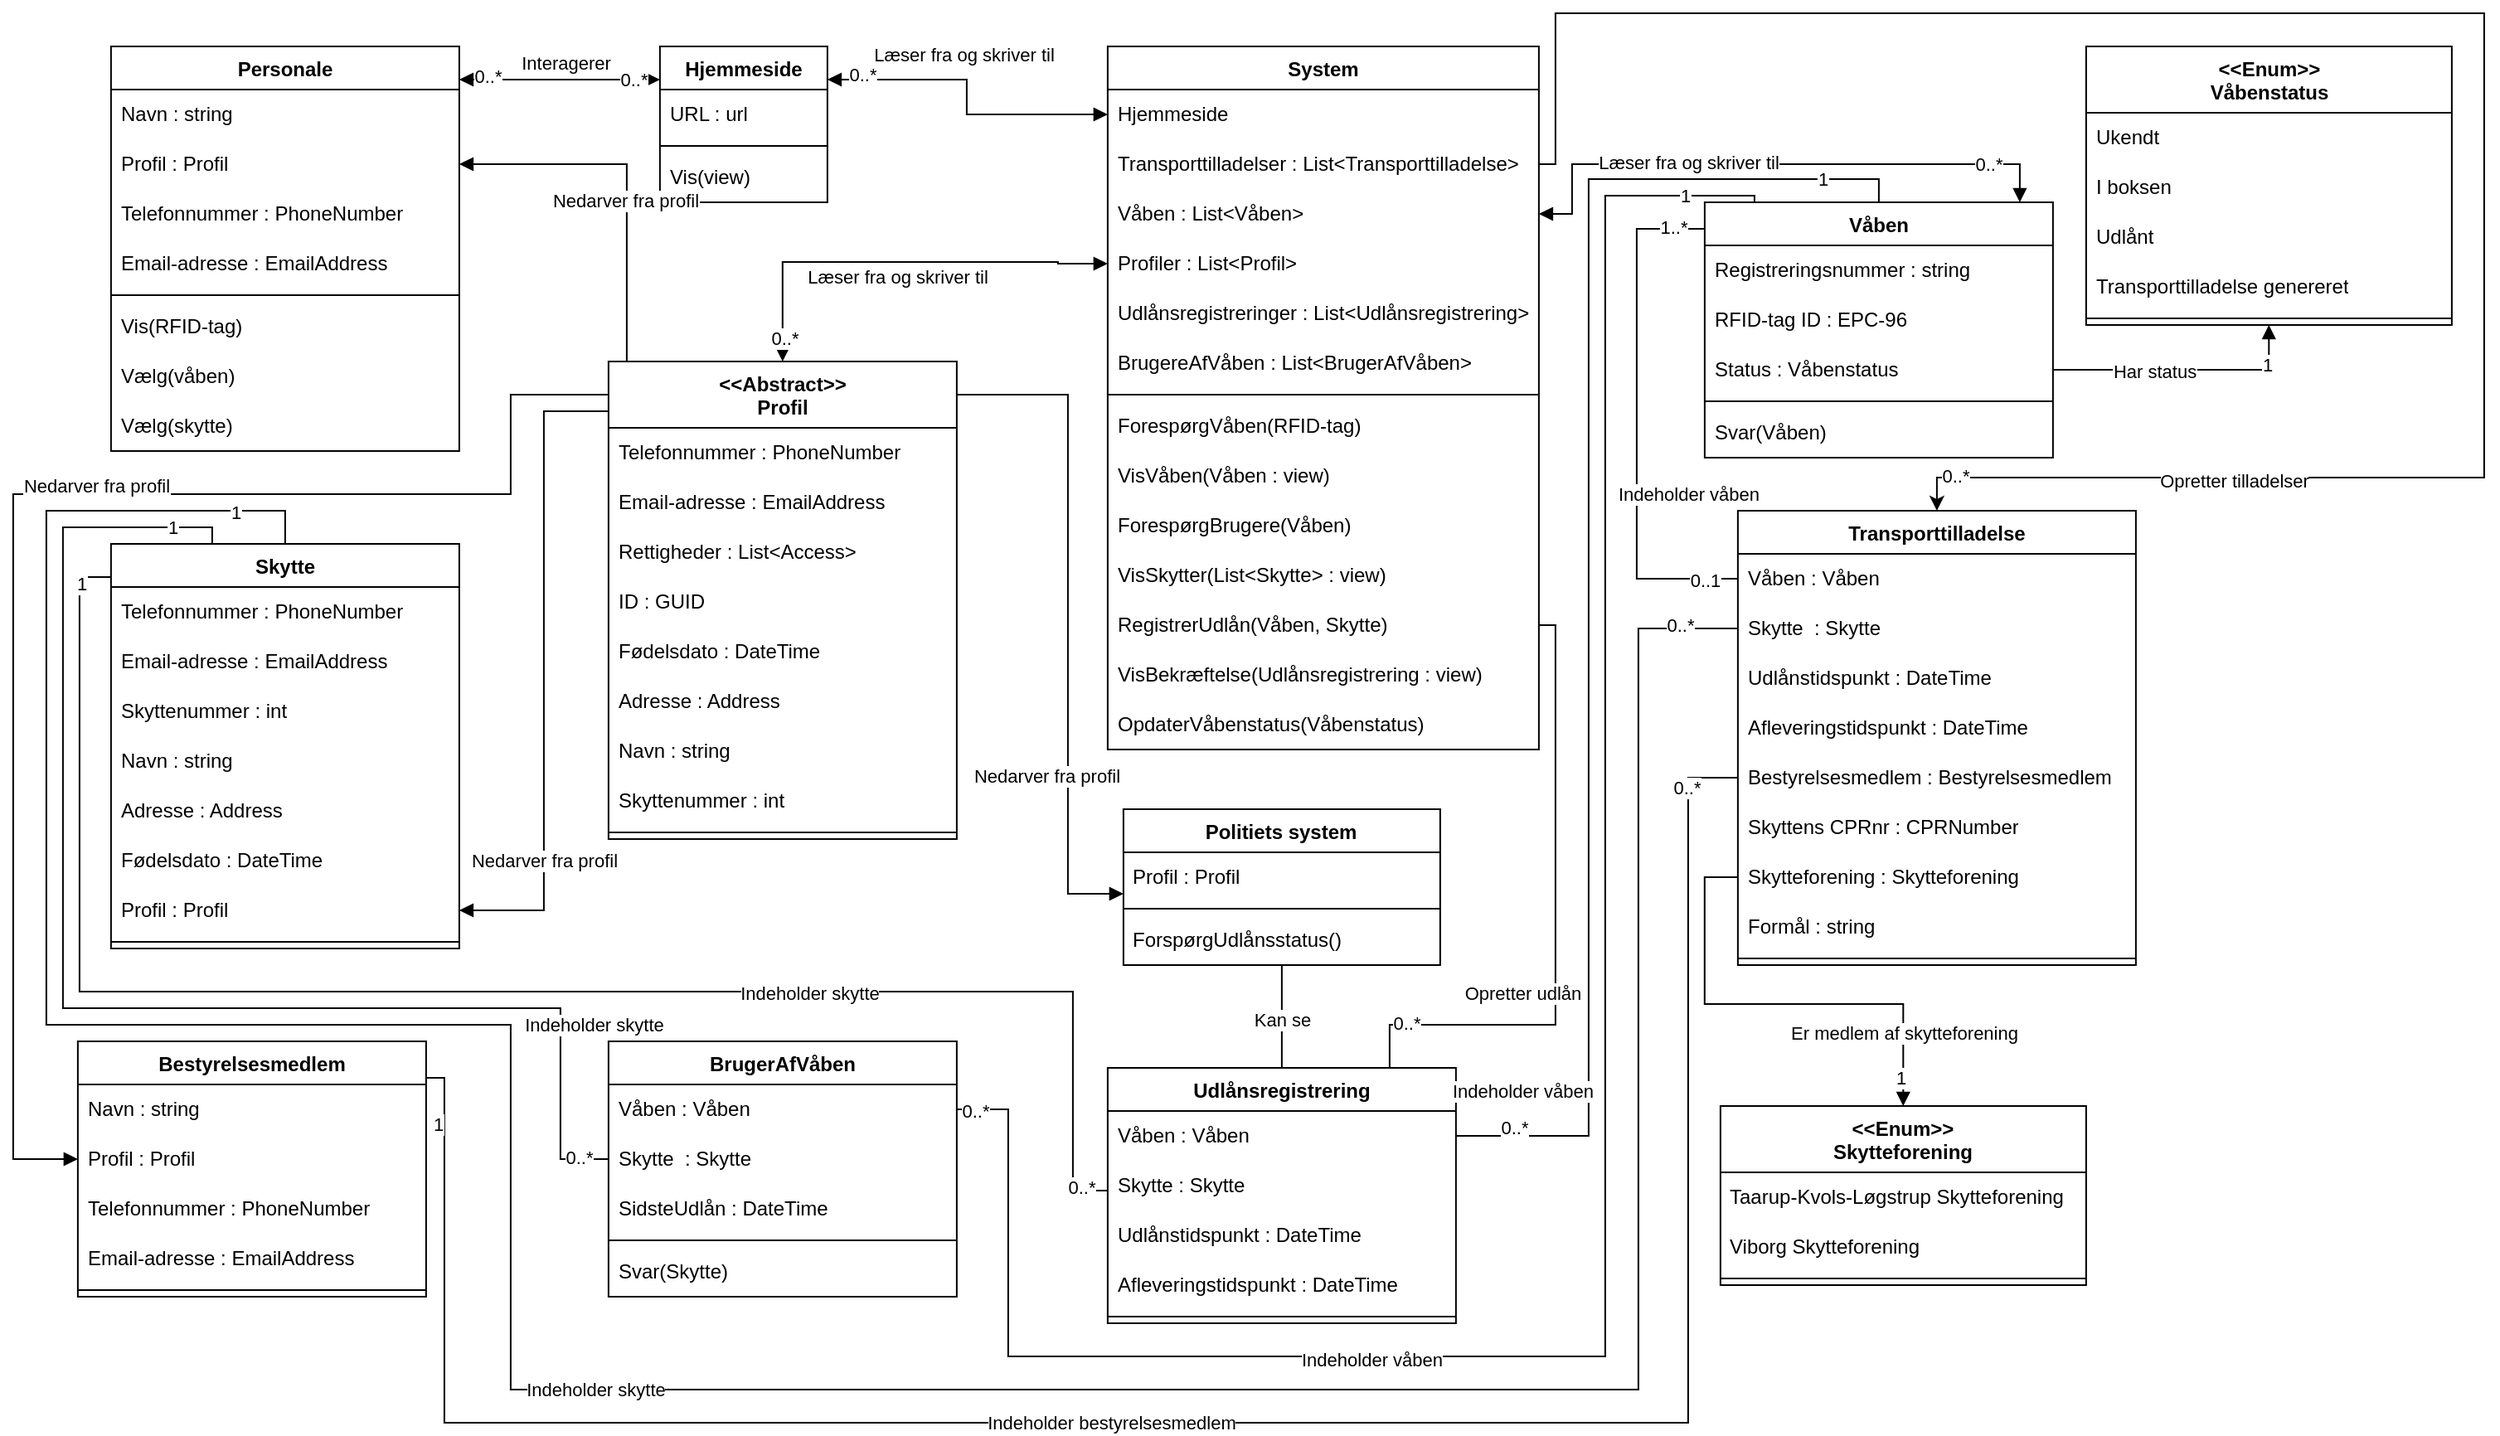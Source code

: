 <mxfile version="21.2.3" type="github">
  <diagram id="R2lEEEUBdFMjLlhIrx00" name="Page-1">
    <mxGraphModel dx="880" dy="1080" grid="1" gridSize="10" guides="1" tooltips="1" connect="1" arrows="1" fold="1" page="1" pageScale="1" pageWidth="1169" pageHeight="827" math="0" shadow="0" extFonts="Permanent Marker^https://fonts.googleapis.com/css?family=Permanent+Marker">
      <root>
        <mxCell id="0" />
        <mxCell id="1" parent="0" />
        <mxCell id="6L1IftBzj0dIGSVwOvuM-1" value="&amp;lt;&amp;lt;Abstract&amp;gt;&amp;gt;&lt;br&gt;Profil" style="swimlane;fontStyle=1;align=center;verticalAlign=top;childLayout=stackLayout;horizontal=1;startSize=40;horizontalStack=0;resizeParent=1;resizeParentMax=0;resizeLast=0;collapsible=1;marginBottom=0;whiteSpace=wrap;html=1;" parent="1" vertex="1">
          <mxGeometry x="1548.94" y="220" width="210" height="288" as="geometry" />
        </mxCell>
        <mxCell id="6L1IftBzj0dIGSVwOvuM-22" value="Telefonnummer : PhoneNumber" style="text;strokeColor=none;fillColor=none;align=left;verticalAlign=middle;spacingLeft=4;spacingRight=4;overflow=hidden;points=[[0,0.5],[1,0.5]];portConstraint=eastwest;rotatable=0;whiteSpace=wrap;html=1;" parent="6L1IftBzj0dIGSVwOvuM-1" vertex="1">
          <mxGeometry y="40" width="210" height="30" as="geometry" />
        </mxCell>
        <mxCell id="6L1IftBzj0dIGSVwOvuM-21" value="Email-adresse : EmailAddress" style="text;strokeColor=none;fillColor=none;align=left;verticalAlign=middle;spacingLeft=4;spacingRight=4;overflow=hidden;points=[[0,0.5],[1,0.5]];portConstraint=eastwest;rotatable=0;whiteSpace=wrap;html=1;" parent="6L1IftBzj0dIGSVwOvuM-1" vertex="1">
          <mxGeometry y="70" width="210" height="30" as="geometry" />
        </mxCell>
        <mxCell id="6L1IftBzj0dIGSVwOvuM-20" value="Rettigheder : List&amp;lt;Access&amp;gt;" style="text;strokeColor=none;fillColor=none;align=left;verticalAlign=middle;spacingLeft=4;spacingRight=4;overflow=hidden;points=[[0,0.5],[1,0.5]];portConstraint=eastwest;rotatable=0;whiteSpace=wrap;html=1;" parent="6L1IftBzj0dIGSVwOvuM-1" vertex="1">
          <mxGeometry y="100" width="210" height="30" as="geometry" />
        </mxCell>
        <mxCell id="6L1IftBzj0dIGSVwOvuM-18" value="ID : GUID" style="text;strokeColor=none;fillColor=none;align=left;verticalAlign=middle;spacingLeft=4;spacingRight=4;overflow=hidden;points=[[0,0.5],[1,0.5]];portConstraint=eastwest;rotatable=0;whiteSpace=wrap;html=1;" parent="6L1IftBzj0dIGSVwOvuM-1" vertex="1">
          <mxGeometry y="130" width="210" height="30" as="geometry" />
        </mxCell>
        <mxCell id="6L1IftBzj0dIGSVwOvuM-17" value="Fødelsdato : DateTime" style="text;strokeColor=none;fillColor=none;align=left;verticalAlign=middle;spacingLeft=4;spacingRight=4;overflow=hidden;points=[[0,0.5],[1,0.5]];portConstraint=eastwest;rotatable=0;whiteSpace=wrap;html=1;" parent="6L1IftBzj0dIGSVwOvuM-1" vertex="1">
          <mxGeometry y="160" width="210" height="30" as="geometry" />
        </mxCell>
        <mxCell id="6L1IftBzj0dIGSVwOvuM-16" value="Adresse : Address" style="text;strokeColor=none;fillColor=none;align=left;verticalAlign=middle;spacingLeft=4;spacingRight=4;overflow=hidden;points=[[0,0.5],[1,0.5]];portConstraint=eastwest;rotatable=0;whiteSpace=wrap;html=1;" parent="6L1IftBzj0dIGSVwOvuM-1" vertex="1">
          <mxGeometry y="190" width="210" height="30" as="geometry" />
        </mxCell>
        <mxCell id="6L1IftBzj0dIGSVwOvuM-15" value="Navn : string" style="text;strokeColor=none;fillColor=none;align=left;verticalAlign=middle;spacingLeft=4;spacingRight=4;overflow=hidden;points=[[0,0.5],[1,0.5]];portConstraint=eastwest;rotatable=0;whiteSpace=wrap;html=1;" parent="6L1IftBzj0dIGSVwOvuM-1" vertex="1">
          <mxGeometry y="220" width="210" height="30" as="geometry" />
        </mxCell>
        <mxCell id="6L1IftBzj0dIGSVwOvuM-14" value="Skyttenummer : int" style="text;strokeColor=none;fillColor=none;align=left;verticalAlign=middle;spacingLeft=4;spacingRight=4;overflow=hidden;points=[[0,0.5],[1,0.5]];portConstraint=eastwest;rotatable=0;whiteSpace=wrap;html=1;" parent="6L1IftBzj0dIGSVwOvuM-1" vertex="1">
          <mxGeometry y="250" width="210" height="30" as="geometry" />
        </mxCell>
        <mxCell id="6L1IftBzj0dIGSVwOvuM-3" value="" style="line;strokeWidth=1;fillColor=none;align=left;verticalAlign=middle;spacingTop=-1;spacingLeft=3;spacingRight=3;rotatable=0;labelPosition=right;points=[];portConstraint=eastwest;strokeColor=inherit;" parent="6L1IftBzj0dIGSVwOvuM-1" vertex="1">
          <mxGeometry y="280" width="210" height="8" as="geometry" />
        </mxCell>
        <mxCell id="6L1IftBzj0dIGSVwOvuM-27" value="Hjemmeside" style="swimlane;fontStyle=1;align=center;verticalAlign=top;childLayout=stackLayout;horizontal=1;startSize=26;horizontalStack=0;resizeParent=1;resizeParentMax=0;resizeLast=0;collapsible=1;marginBottom=0;whiteSpace=wrap;html=1;" parent="1" vertex="1">
          <mxGeometry x="1579.94" y="30" width="101" height="94" as="geometry" />
        </mxCell>
        <mxCell id="6L1IftBzj0dIGSVwOvuM-28" value="URL : url" style="text;strokeColor=none;fillColor=none;align=left;verticalAlign=middle;spacingLeft=4;spacingRight=4;overflow=hidden;points=[[0,0.5],[1,0.5]];portConstraint=eastwest;rotatable=0;whiteSpace=wrap;html=1;" parent="6L1IftBzj0dIGSVwOvuM-27" vertex="1">
          <mxGeometry y="26" width="101" height="30" as="geometry" />
        </mxCell>
        <mxCell id="6L1IftBzj0dIGSVwOvuM-37" value="" style="line;strokeWidth=1;fillColor=none;align=left;verticalAlign=middle;spacingTop=-1;spacingLeft=3;spacingRight=3;rotatable=0;labelPosition=right;points=[];portConstraint=eastwest;strokeColor=inherit;" parent="6L1IftBzj0dIGSVwOvuM-27" vertex="1">
          <mxGeometry y="56" width="101" height="8" as="geometry" />
        </mxCell>
        <mxCell id="6L1IftBzj0dIGSVwOvuM-26" value="Vis(view)" style="text;strokeColor=none;fillColor=none;align=left;verticalAlign=middle;spacingLeft=4;spacingRight=4;overflow=hidden;points=[[0,0.5],[1,0.5]];portConstraint=eastwest;rotatable=0;whiteSpace=wrap;html=1;" parent="6L1IftBzj0dIGSVwOvuM-27" vertex="1">
          <mxGeometry y="64" width="101" height="30" as="geometry" />
        </mxCell>
        <mxCell id="6L1IftBzj0dIGSVwOvuM-38" value="Personale" style="swimlane;fontStyle=1;align=center;verticalAlign=top;childLayout=stackLayout;horizontal=1;startSize=26;horizontalStack=0;resizeParent=1;resizeParentMax=0;resizeLast=0;collapsible=1;marginBottom=0;whiteSpace=wrap;html=1;" parent="1" vertex="1">
          <mxGeometry x="1248.94" y="30" width="210" height="244" as="geometry" />
        </mxCell>
        <mxCell id="6L1IftBzj0dIGSVwOvuM-39" value="Navn : string" style="text;strokeColor=none;fillColor=none;align=left;verticalAlign=middle;spacingLeft=4;spacingRight=4;overflow=hidden;points=[[0,0.5],[1,0.5]];portConstraint=eastwest;rotatable=0;whiteSpace=wrap;html=1;" parent="6L1IftBzj0dIGSVwOvuM-38" vertex="1">
          <mxGeometry y="26" width="210" height="30" as="geometry" />
        </mxCell>
        <mxCell id="6L1IftBzj0dIGSVwOvuM-79" value="Profil : Profil" style="text;strokeColor=none;fillColor=none;align=left;verticalAlign=middle;spacingLeft=4;spacingRight=4;overflow=hidden;points=[[0,0.5],[1,0.5]];portConstraint=eastwest;rotatable=0;whiteSpace=wrap;html=1;" parent="6L1IftBzj0dIGSVwOvuM-38" vertex="1">
          <mxGeometry y="56" width="210" height="30" as="geometry" />
        </mxCell>
        <mxCell id="6L1IftBzj0dIGSVwOvuM-87" value="Telefonnummer : PhoneNumber" style="text;strokeColor=none;fillColor=none;align=left;verticalAlign=middle;spacingLeft=4;spacingRight=4;overflow=hidden;points=[[0,0.5],[1,0.5]];portConstraint=eastwest;rotatable=0;whiteSpace=wrap;html=1;" parent="6L1IftBzj0dIGSVwOvuM-38" vertex="1">
          <mxGeometry y="86" width="210" height="30" as="geometry" />
        </mxCell>
        <mxCell id="6L1IftBzj0dIGSVwOvuM-88" value="Email-adresse : EmailAddress" style="text;strokeColor=none;fillColor=none;align=left;verticalAlign=middle;spacingLeft=4;spacingRight=4;overflow=hidden;points=[[0,0.5],[1,0.5]];portConstraint=eastwest;rotatable=0;whiteSpace=wrap;html=1;" parent="6L1IftBzj0dIGSVwOvuM-38" vertex="1">
          <mxGeometry y="116" width="210" height="30" as="geometry" />
        </mxCell>
        <mxCell id="6L1IftBzj0dIGSVwOvuM-40" value="" style="line;strokeWidth=1;fillColor=none;align=left;verticalAlign=middle;spacingTop=-1;spacingLeft=3;spacingRight=3;rotatable=0;labelPosition=right;points=[];portConstraint=eastwest;strokeColor=inherit;" parent="6L1IftBzj0dIGSVwOvuM-38" vertex="1">
          <mxGeometry y="146" width="210" height="8" as="geometry" />
        </mxCell>
        <mxCell id="6L1IftBzj0dIGSVwOvuM-48" value="Vis(RFID-tag)" style="text;strokeColor=none;fillColor=none;align=left;verticalAlign=middle;spacingLeft=4;spacingRight=4;overflow=hidden;points=[[0,0.5],[1,0.5]];portConstraint=eastwest;rotatable=0;whiteSpace=wrap;html=1;" parent="6L1IftBzj0dIGSVwOvuM-38" vertex="1">
          <mxGeometry y="154" width="210" height="30" as="geometry" />
        </mxCell>
        <mxCell id="6L1IftBzj0dIGSVwOvuM-42" value="Vælg(våben)" style="text;strokeColor=none;fillColor=none;align=left;verticalAlign=middle;spacingLeft=4;spacingRight=4;overflow=hidden;points=[[0,0.5],[1,0.5]];portConstraint=eastwest;rotatable=0;whiteSpace=wrap;html=1;" parent="6L1IftBzj0dIGSVwOvuM-38" vertex="1">
          <mxGeometry y="184" width="210" height="30" as="geometry" />
        </mxCell>
        <mxCell id="6L1IftBzj0dIGSVwOvuM-41" value="Vælg(skytte)" style="text;strokeColor=none;fillColor=none;align=left;verticalAlign=middle;spacingLeft=4;spacingRight=4;overflow=hidden;points=[[0,0.5],[1,0.5]];portConstraint=eastwest;rotatable=0;whiteSpace=wrap;html=1;" parent="6L1IftBzj0dIGSVwOvuM-38" vertex="1">
          <mxGeometry y="214" width="210" height="30" as="geometry" />
        </mxCell>
        <mxCell id="6L1IftBzj0dIGSVwOvuM-43" value="System" style="swimlane;fontStyle=1;align=center;verticalAlign=top;childLayout=stackLayout;horizontal=1;startSize=26;horizontalStack=0;resizeParent=1;resizeParentMax=0;resizeLast=0;collapsible=1;marginBottom=0;whiteSpace=wrap;html=1;" parent="1" vertex="1">
          <mxGeometry x="1849.94" y="30" width="260" height="424" as="geometry" />
        </mxCell>
        <mxCell id="6L1IftBzj0dIGSVwOvuM-44" value="Hjemmeside" style="text;strokeColor=none;fillColor=none;align=left;verticalAlign=middle;spacingLeft=4;spacingRight=4;overflow=hidden;points=[[0,0.5],[1,0.5]];portConstraint=eastwest;rotatable=0;whiteSpace=wrap;html=1;" parent="6L1IftBzj0dIGSVwOvuM-43" vertex="1">
          <mxGeometry y="26" width="260" height="30" as="geometry" />
        </mxCell>
        <mxCell id="gBQEGZC3929WSyTSsH3N-26" value="Transporttilladelser : List&amp;lt;Transporttilladelse&amp;gt;" style="text;strokeColor=none;fillColor=none;align=left;verticalAlign=middle;spacingLeft=4;spacingRight=4;overflow=hidden;points=[[0,0.5],[1,0.5]];portConstraint=eastwest;rotatable=0;whiteSpace=wrap;html=1;" vertex="1" parent="6L1IftBzj0dIGSVwOvuM-43">
          <mxGeometry y="56" width="260" height="30" as="geometry" />
        </mxCell>
        <mxCell id="6L1IftBzj0dIGSVwOvuM-57" value="Våben : List&amp;lt;Våben&amp;gt;" style="text;strokeColor=none;fillColor=none;align=left;verticalAlign=middle;spacingLeft=4;spacingRight=4;overflow=hidden;points=[[0,0.5],[1,0.5]];portConstraint=eastwest;rotatable=0;whiteSpace=wrap;html=1;" parent="6L1IftBzj0dIGSVwOvuM-43" vertex="1">
          <mxGeometry y="86" width="260" height="30" as="geometry" />
        </mxCell>
        <mxCell id="6L1IftBzj0dIGSVwOvuM-58" value="Profiler : List&amp;lt;Profil&amp;gt;" style="text;strokeColor=none;fillColor=none;align=left;verticalAlign=middle;spacingLeft=4;spacingRight=4;overflow=hidden;points=[[0,0.5],[1,0.5]];portConstraint=eastwest;rotatable=0;whiteSpace=wrap;html=1;" parent="6L1IftBzj0dIGSVwOvuM-43" vertex="1">
          <mxGeometry y="116" width="260" height="30" as="geometry" />
        </mxCell>
        <mxCell id="gBQEGZC3929WSyTSsH3N-25" value="Udlånsregistreringer : List&amp;lt;Udlånsregistrering&amp;gt;" style="text;strokeColor=none;fillColor=none;align=left;verticalAlign=middle;spacingLeft=4;spacingRight=4;overflow=hidden;points=[[0,0.5],[1,0.5]];portConstraint=eastwest;rotatable=0;whiteSpace=wrap;html=1;" vertex="1" parent="6L1IftBzj0dIGSVwOvuM-43">
          <mxGeometry y="146" width="260" height="30" as="geometry" />
        </mxCell>
        <mxCell id="gBQEGZC3929WSyTSsH3N-42" value="BrugereAfVåben : List&amp;lt;BrugerAfVåben&amp;gt;" style="text;strokeColor=none;fillColor=none;align=left;verticalAlign=middle;spacingLeft=4;spacingRight=4;overflow=hidden;points=[[0,0.5],[1,0.5]];portConstraint=eastwest;rotatable=0;whiteSpace=wrap;html=1;" vertex="1" parent="6L1IftBzj0dIGSVwOvuM-43">
          <mxGeometry y="176" width="260" height="30" as="geometry" />
        </mxCell>
        <mxCell id="6L1IftBzj0dIGSVwOvuM-45" value="" style="line;strokeWidth=1;fillColor=none;align=left;verticalAlign=middle;spacingTop=-1;spacingLeft=3;spacingRight=3;rotatable=0;labelPosition=right;points=[];portConstraint=eastwest;strokeColor=inherit;" parent="6L1IftBzj0dIGSVwOvuM-43" vertex="1">
          <mxGeometry y="206" width="260" height="8" as="geometry" />
        </mxCell>
        <mxCell id="6L1IftBzj0dIGSVwOvuM-114" value="ForespørgVåben(RFID-tag)" style="text;strokeColor=none;fillColor=none;align=left;verticalAlign=middle;spacingLeft=4;spacingRight=4;overflow=hidden;points=[[0,0.5],[1,0.5]];portConstraint=eastwest;rotatable=0;whiteSpace=wrap;html=1;" parent="6L1IftBzj0dIGSVwOvuM-43" vertex="1">
          <mxGeometry y="214" width="260" height="30" as="geometry" />
        </mxCell>
        <mxCell id="6L1IftBzj0dIGSVwOvuM-46" value="VisVåben(Våben : view)" style="text;strokeColor=none;fillColor=none;align=left;verticalAlign=middle;spacingLeft=4;spacingRight=4;overflow=hidden;points=[[0,0.5],[1,0.5]];portConstraint=eastwest;rotatable=0;whiteSpace=wrap;html=1;" parent="6L1IftBzj0dIGSVwOvuM-43" vertex="1">
          <mxGeometry y="244" width="260" height="30" as="geometry" />
        </mxCell>
        <mxCell id="6L1IftBzj0dIGSVwOvuM-132" value="ForespørgBrugere(Våben)" style="text;strokeColor=none;fillColor=none;align=left;verticalAlign=middle;spacingLeft=4;spacingRight=4;overflow=hidden;points=[[0,0.5],[1,0.5]];portConstraint=eastwest;rotatable=0;whiteSpace=wrap;html=1;" parent="6L1IftBzj0dIGSVwOvuM-43" vertex="1">
          <mxGeometry y="274" width="260" height="30" as="geometry" />
        </mxCell>
        <mxCell id="6L1IftBzj0dIGSVwOvuM-47" value="VisSkytter(List&amp;lt;Skytte&amp;gt; : view)" style="text;strokeColor=none;fillColor=none;align=left;verticalAlign=middle;spacingLeft=4;spacingRight=4;overflow=hidden;points=[[0,0.5],[1,0.5]];portConstraint=eastwest;rotatable=0;whiteSpace=wrap;html=1;" parent="6L1IftBzj0dIGSVwOvuM-43" vertex="1">
          <mxGeometry y="304" width="260" height="30" as="geometry" />
        </mxCell>
        <mxCell id="6L1IftBzj0dIGSVwOvuM-122" value="RegistrerUdlån(Våben, Skytte)" style="text;strokeColor=none;fillColor=none;align=left;verticalAlign=middle;spacingLeft=4;spacingRight=4;overflow=hidden;points=[[0,0.5],[1,0.5]];portConstraint=eastwest;rotatable=0;whiteSpace=wrap;html=1;" parent="6L1IftBzj0dIGSVwOvuM-43" vertex="1">
          <mxGeometry y="334" width="260" height="30" as="geometry" />
        </mxCell>
        <mxCell id="6L1IftBzj0dIGSVwOvuM-148" value="VisBekræftelse(Udlånsregistrering : view)" style="text;strokeColor=none;fillColor=none;align=left;verticalAlign=middle;spacingLeft=4;spacingRight=4;overflow=hidden;points=[[0,0.5],[1,0.5]];portConstraint=eastwest;rotatable=0;whiteSpace=wrap;html=1;" parent="6L1IftBzj0dIGSVwOvuM-43" vertex="1">
          <mxGeometry y="364" width="260" height="30" as="geometry" />
        </mxCell>
        <mxCell id="6L1IftBzj0dIGSVwOvuM-149" value="OpdaterVåbenstatus(Våbenstatus)" style="text;strokeColor=none;fillColor=none;align=left;verticalAlign=middle;spacingLeft=4;spacingRight=4;overflow=hidden;points=[[0,0.5],[1,0.5]];portConstraint=eastwest;rotatable=0;whiteSpace=wrap;html=1;" parent="6L1IftBzj0dIGSVwOvuM-43" vertex="1">
          <mxGeometry y="394" width="260" height="30" as="geometry" />
        </mxCell>
        <mxCell id="6L1IftBzj0dIGSVwOvuM-49" value="Våben" style="swimlane;fontStyle=1;align=center;verticalAlign=top;childLayout=stackLayout;horizontal=1;startSize=26;horizontalStack=0;resizeParent=1;resizeParentMax=0;resizeLast=0;collapsible=1;marginBottom=0;whiteSpace=wrap;html=1;" parent="1" vertex="1">
          <mxGeometry x="2209.94" y="124" width="210" height="154" as="geometry" />
        </mxCell>
        <mxCell id="6L1IftBzj0dIGSVwOvuM-54" value="Registreringsnummer : string" style="text;strokeColor=none;fillColor=none;align=left;verticalAlign=middle;spacingLeft=4;spacingRight=4;overflow=hidden;points=[[0,0.5],[1,0.5]];portConstraint=eastwest;rotatable=0;whiteSpace=wrap;html=1;" parent="6L1IftBzj0dIGSVwOvuM-49" vertex="1">
          <mxGeometry y="26" width="210" height="30" as="geometry" />
        </mxCell>
        <mxCell id="6L1IftBzj0dIGSVwOvuM-56" value="RFID-tag ID : EPC-96" style="text;strokeColor=none;fillColor=none;align=left;verticalAlign=middle;spacingLeft=4;spacingRight=4;overflow=hidden;points=[[0,0.5],[1,0.5]];portConstraint=eastwest;rotatable=0;whiteSpace=wrap;html=1;" parent="6L1IftBzj0dIGSVwOvuM-49" vertex="1">
          <mxGeometry y="56" width="210" height="30" as="geometry" />
        </mxCell>
        <mxCell id="6L1IftBzj0dIGSVwOvuM-55" value="Status : Våbenstatus" style="text;strokeColor=none;fillColor=none;align=left;verticalAlign=middle;spacingLeft=4;spacingRight=4;overflow=hidden;points=[[0,0.5],[1,0.5]];portConstraint=eastwest;rotatable=0;whiteSpace=wrap;html=1;" parent="6L1IftBzj0dIGSVwOvuM-49" vertex="1">
          <mxGeometry y="86" width="210" height="30" as="geometry" />
        </mxCell>
        <mxCell id="6L1IftBzj0dIGSVwOvuM-51" value="" style="line;strokeWidth=1;fillColor=none;align=left;verticalAlign=middle;spacingTop=-1;spacingLeft=3;spacingRight=3;rotatable=0;labelPosition=right;points=[];portConstraint=eastwest;strokeColor=inherit;" parent="6L1IftBzj0dIGSVwOvuM-49" vertex="1">
          <mxGeometry y="116" width="210" height="8" as="geometry" />
        </mxCell>
        <mxCell id="6L1IftBzj0dIGSVwOvuM-123" value="Svar(Våben)" style="text;strokeColor=none;fillColor=none;align=left;verticalAlign=middle;spacingLeft=4;spacingRight=4;overflow=hidden;points=[[0,0.5],[1,0.5]];portConstraint=eastwest;rotatable=0;whiteSpace=wrap;html=1;" parent="6L1IftBzj0dIGSVwOvuM-49" vertex="1">
          <mxGeometry y="124" width="210" height="30" as="geometry" />
        </mxCell>
        <mxCell id="6L1IftBzj0dIGSVwOvuM-67" value="Skytte" style="swimlane;fontStyle=1;align=center;verticalAlign=top;childLayout=stackLayout;horizontal=1;startSize=26;horizontalStack=0;resizeParent=1;resizeParentMax=0;resizeLast=0;collapsible=1;marginBottom=0;whiteSpace=wrap;html=1;" parent="1" vertex="1">
          <mxGeometry x="1248.94" y="330" width="210" height="244" as="geometry" />
        </mxCell>
        <mxCell id="6L1IftBzj0dIGSVwOvuM-81" value="Telefonnummer : PhoneNumber" style="text;strokeColor=none;fillColor=none;align=left;verticalAlign=middle;spacingLeft=4;spacingRight=4;overflow=hidden;points=[[0,0.5],[1,0.5]];portConstraint=eastwest;rotatable=0;whiteSpace=wrap;html=1;" parent="6L1IftBzj0dIGSVwOvuM-67" vertex="1">
          <mxGeometry y="26" width="210" height="30" as="geometry" />
        </mxCell>
        <mxCell id="6L1IftBzj0dIGSVwOvuM-82" value="Email-adresse : EmailAddress" style="text;strokeColor=none;fillColor=none;align=left;verticalAlign=middle;spacingLeft=4;spacingRight=4;overflow=hidden;points=[[0,0.5],[1,0.5]];portConstraint=eastwest;rotatable=0;whiteSpace=wrap;html=1;" parent="6L1IftBzj0dIGSVwOvuM-67" vertex="1">
          <mxGeometry y="56" width="210" height="30" as="geometry" />
        </mxCell>
        <mxCell id="6L1IftBzj0dIGSVwOvuM-86" value="Skyttenummer : int" style="text;strokeColor=none;fillColor=none;align=left;verticalAlign=middle;spacingLeft=4;spacingRight=4;overflow=hidden;points=[[0,0.5],[1,0.5]];portConstraint=eastwest;rotatable=0;whiteSpace=wrap;html=1;" parent="6L1IftBzj0dIGSVwOvuM-67" vertex="1">
          <mxGeometry y="86" width="210" height="30" as="geometry" />
        </mxCell>
        <mxCell id="6L1IftBzj0dIGSVwOvuM-85" value="Navn : string" style="text;strokeColor=none;fillColor=none;align=left;verticalAlign=middle;spacingLeft=4;spacingRight=4;overflow=hidden;points=[[0,0.5],[1,0.5]];portConstraint=eastwest;rotatable=0;whiteSpace=wrap;html=1;" parent="6L1IftBzj0dIGSVwOvuM-67" vertex="1">
          <mxGeometry y="116" width="210" height="30" as="geometry" />
        </mxCell>
        <mxCell id="6L1IftBzj0dIGSVwOvuM-84" value="Adresse : Address" style="text;strokeColor=none;fillColor=none;align=left;verticalAlign=middle;spacingLeft=4;spacingRight=4;overflow=hidden;points=[[0,0.5],[1,0.5]];portConstraint=eastwest;rotatable=0;whiteSpace=wrap;html=1;" parent="6L1IftBzj0dIGSVwOvuM-67" vertex="1">
          <mxGeometry y="146" width="210" height="30" as="geometry" />
        </mxCell>
        <mxCell id="6L1IftBzj0dIGSVwOvuM-83" value="Fødelsdato : DateTime" style="text;strokeColor=none;fillColor=none;align=left;verticalAlign=middle;spacingLeft=4;spacingRight=4;overflow=hidden;points=[[0,0.5],[1,0.5]];portConstraint=eastwest;rotatable=0;whiteSpace=wrap;html=1;" parent="6L1IftBzj0dIGSVwOvuM-67" vertex="1">
          <mxGeometry y="176" width="210" height="30" as="geometry" />
        </mxCell>
        <mxCell id="6L1IftBzj0dIGSVwOvuM-80" value="Profil : Profil" style="text;strokeColor=none;fillColor=none;align=left;verticalAlign=middle;spacingLeft=4;spacingRight=4;overflow=hidden;points=[[0,0.5],[1,0.5]];portConstraint=eastwest;rotatable=0;whiteSpace=wrap;html=1;" parent="6L1IftBzj0dIGSVwOvuM-67" vertex="1">
          <mxGeometry y="206" width="210" height="30" as="geometry" />
        </mxCell>
        <mxCell id="6L1IftBzj0dIGSVwOvuM-71" value="" style="line;strokeWidth=1;fillColor=none;align=left;verticalAlign=middle;spacingTop=-1;spacingLeft=3;spacingRight=3;rotatable=0;labelPosition=right;points=[];portConstraint=eastwest;strokeColor=inherit;" parent="6L1IftBzj0dIGSVwOvuM-67" vertex="1">
          <mxGeometry y="236" width="210" height="8" as="geometry" />
        </mxCell>
        <mxCell id="6L1IftBzj0dIGSVwOvuM-72" value="Politiets system" style="swimlane;fontStyle=1;align=center;verticalAlign=top;childLayout=stackLayout;horizontal=1;startSize=26;horizontalStack=0;resizeParent=1;resizeParentMax=0;resizeLast=0;collapsible=1;marginBottom=0;whiteSpace=wrap;html=1;" parent="1" vertex="1">
          <mxGeometry x="1859.44" y="490" width="191" height="94" as="geometry" />
        </mxCell>
        <mxCell id="6L1IftBzj0dIGSVwOvuM-73" value="Profil : Profil" style="text;strokeColor=none;fillColor=none;align=left;verticalAlign=middle;spacingLeft=4;spacingRight=4;overflow=hidden;points=[[0,0.5],[1,0.5]];portConstraint=eastwest;rotatable=0;whiteSpace=wrap;html=1;" parent="6L1IftBzj0dIGSVwOvuM-72" vertex="1">
          <mxGeometry y="26" width="191" height="30" as="geometry" />
        </mxCell>
        <mxCell id="6L1IftBzj0dIGSVwOvuM-76" value="" style="line;strokeWidth=1;fillColor=none;align=left;verticalAlign=middle;spacingTop=-1;spacingLeft=3;spacingRight=3;rotatable=0;labelPosition=right;points=[];portConstraint=eastwest;strokeColor=inherit;" parent="6L1IftBzj0dIGSVwOvuM-72" vertex="1">
          <mxGeometry y="56" width="191" height="8" as="geometry" />
        </mxCell>
        <mxCell id="6L1IftBzj0dIGSVwOvuM-124" value="ForspørgUdlånsstatus()" style="text;strokeColor=none;fillColor=none;align=left;verticalAlign=middle;spacingLeft=4;spacingRight=4;overflow=hidden;points=[[0,0.5],[1,0.5]];portConstraint=eastwest;rotatable=0;whiteSpace=wrap;html=1;" parent="6L1IftBzj0dIGSVwOvuM-72" vertex="1">
          <mxGeometry y="64" width="191" height="30" as="geometry" />
        </mxCell>
        <mxCell id="6L1IftBzj0dIGSVwOvuM-89" value="Bestyrelsesmedlem" style="swimlane;fontStyle=1;align=center;verticalAlign=top;childLayout=stackLayout;horizontal=1;startSize=26;horizontalStack=0;resizeParent=1;resizeParentMax=0;resizeLast=0;collapsible=1;marginBottom=0;whiteSpace=wrap;html=1;" parent="1" vertex="1">
          <mxGeometry x="1228.94" y="630" width="210" height="154" as="geometry" />
        </mxCell>
        <mxCell id="6L1IftBzj0dIGSVwOvuM-90" value="Navn : string" style="text;strokeColor=none;fillColor=none;align=left;verticalAlign=middle;spacingLeft=4;spacingRight=4;overflow=hidden;points=[[0,0.5],[1,0.5]];portConstraint=eastwest;rotatable=0;whiteSpace=wrap;html=1;" parent="6L1IftBzj0dIGSVwOvuM-89" vertex="1">
          <mxGeometry y="26" width="210" height="30" as="geometry" />
        </mxCell>
        <mxCell id="6L1IftBzj0dIGSVwOvuM-91" value="Profil : Profil" style="text;strokeColor=none;fillColor=none;align=left;verticalAlign=middle;spacingLeft=4;spacingRight=4;overflow=hidden;points=[[0,0.5],[1,0.5]];portConstraint=eastwest;rotatable=0;whiteSpace=wrap;html=1;" parent="6L1IftBzj0dIGSVwOvuM-89" vertex="1">
          <mxGeometry y="56" width="210" height="30" as="geometry" />
        </mxCell>
        <mxCell id="6L1IftBzj0dIGSVwOvuM-92" value="Telefonnummer : PhoneNumber" style="text;strokeColor=none;fillColor=none;align=left;verticalAlign=middle;spacingLeft=4;spacingRight=4;overflow=hidden;points=[[0,0.5],[1,0.5]];portConstraint=eastwest;rotatable=0;whiteSpace=wrap;html=1;" parent="6L1IftBzj0dIGSVwOvuM-89" vertex="1">
          <mxGeometry y="86" width="210" height="30" as="geometry" />
        </mxCell>
        <mxCell id="6L1IftBzj0dIGSVwOvuM-93" value="Email-adresse : EmailAddress" style="text;strokeColor=none;fillColor=none;align=left;verticalAlign=middle;spacingLeft=4;spacingRight=4;overflow=hidden;points=[[0,0.5],[1,0.5]];portConstraint=eastwest;rotatable=0;whiteSpace=wrap;html=1;" parent="6L1IftBzj0dIGSVwOvuM-89" vertex="1">
          <mxGeometry y="116" width="210" height="30" as="geometry" />
        </mxCell>
        <mxCell id="6L1IftBzj0dIGSVwOvuM-94" value="" style="line;strokeWidth=1;fillColor=none;align=left;verticalAlign=middle;spacingTop=-1;spacingLeft=3;spacingRight=3;rotatable=0;labelPosition=right;points=[];portConstraint=eastwest;strokeColor=inherit;" parent="6L1IftBzj0dIGSVwOvuM-89" vertex="1">
          <mxGeometry y="146" width="210" height="8" as="geometry" />
        </mxCell>
        <mxCell id="6L1IftBzj0dIGSVwOvuM-98" value="Transporttilladelse" style="swimlane;fontStyle=1;align=center;verticalAlign=top;childLayout=stackLayout;horizontal=1;startSize=26;horizontalStack=0;resizeParent=1;resizeParentMax=0;resizeLast=0;collapsible=1;marginBottom=0;whiteSpace=wrap;html=1;" parent="1" vertex="1">
          <mxGeometry x="2229.94" y="310" width="240" height="274" as="geometry" />
        </mxCell>
        <mxCell id="6L1IftBzj0dIGSVwOvuM-103" value="Våben : Våben" style="text;strokeColor=none;fillColor=none;align=left;verticalAlign=middle;spacingLeft=4;spacingRight=4;overflow=hidden;points=[[0,0.5],[1,0.5]];portConstraint=eastwest;rotatable=0;whiteSpace=wrap;html=1;" parent="6L1IftBzj0dIGSVwOvuM-98" vertex="1">
          <mxGeometry y="26" width="240" height="30" as="geometry" />
        </mxCell>
        <mxCell id="6L1IftBzj0dIGSVwOvuM-104" value="Skytte&amp;nbsp; : Skytte" style="text;strokeColor=none;fillColor=none;align=left;verticalAlign=middle;spacingLeft=4;spacingRight=4;overflow=hidden;points=[[0,0.5],[1,0.5]];portConstraint=eastwest;rotatable=0;whiteSpace=wrap;html=1;" parent="6L1IftBzj0dIGSVwOvuM-98" vertex="1">
          <mxGeometry y="56" width="240" height="30" as="geometry" />
        </mxCell>
        <mxCell id="6L1IftBzj0dIGSVwOvuM-105" value="Udlånstidspunkt : DateTime" style="text;strokeColor=none;fillColor=none;align=left;verticalAlign=middle;spacingLeft=4;spacingRight=4;overflow=hidden;points=[[0,0.5],[1,0.5]];portConstraint=eastwest;rotatable=0;whiteSpace=wrap;html=1;" parent="6L1IftBzj0dIGSVwOvuM-98" vertex="1">
          <mxGeometry y="86" width="240" height="30" as="geometry" />
        </mxCell>
        <mxCell id="6L1IftBzj0dIGSVwOvuM-106" value="Afleveringstidspunkt : DateTime" style="text;strokeColor=none;fillColor=none;align=left;verticalAlign=middle;spacingLeft=4;spacingRight=4;overflow=hidden;points=[[0,0.5],[1,0.5]];portConstraint=eastwest;rotatable=0;whiteSpace=wrap;html=1;" parent="6L1IftBzj0dIGSVwOvuM-98" vertex="1">
          <mxGeometry y="116" width="240" height="30" as="geometry" />
        </mxCell>
        <mxCell id="6L1IftBzj0dIGSVwOvuM-110" value="Bestyrelsesmedlem :&amp;nbsp;Bestyrelsesmedlem" style="text;strokeColor=none;fillColor=none;align=left;verticalAlign=middle;spacingLeft=4;spacingRight=4;overflow=hidden;points=[[0,0.5],[1,0.5]];portConstraint=eastwest;rotatable=0;whiteSpace=wrap;html=1;" parent="6L1IftBzj0dIGSVwOvuM-98" vertex="1">
          <mxGeometry y="146" width="240" height="30" as="geometry" />
        </mxCell>
        <mxCell id="6L1IftBzj0dIGSVwOvuM-109" value="Skyttens CPRnr : CPRNumber" style="text;strokeColor=none;fillColor=none;align=left;verticalAlign=middle;spacingLeft=4;spacingRight=4;overflow=hidden;points=[[0,0.5],[1,0.5]];portConstraint=eastwest;rotatable=0;whiteSpace=wrap;html=1;" parent="6L1IftBzj0dIGSVwOvuM-98" vertex="1">
          <mxGeometry y="176" width="240" height="30" as="geometry" />
        </mxCell>
        <mxCell id="6L1IftBzj0dIGSVwOvuM-108" value="Skytteforening : Skytteforening" style="text;strokeColor=none;fillColor=none;align=left;verticalAlign=middle;spacingLeft=4;spacingRight=4;overflow=hidden;points=[[0,0.5],[1,0.5]];portConstraint=eastwest;rotatable=0;whiteSpace=wrap;html=1;" parent="6L1IftBzj0dIGSVwOvuM-98" vertex="1">
          <mxGeometry y="206" width="240" height="30" as="geometry" />
        </mxCell>
        <mxCell id="6L1IftBzj0dIGSVwOvuM-107" value="Formål : string" style="text;strokeColor=none;fillColor=none;align=left;verticalAlign=middle;spacingLeft=4;spacingRight=4;overflow=hidden;points=[[0,0.5],[1,0.5]];portConstraint=eastwest;rotatable=0;whiteSpace=wrap;html=1;" parent="6L1IftBzj0dIGSVwOvuM-98" vertex="1">
          <mxGeometry y="236" width="240" height="30" as="geometry" />
        </mxCell>
        <mxCell id="6L1IftBzj0dIGSVwOvuM-102" value="" style="line;strokeWidth=1;fillColor=none;align=left;verticalAlign=middle;spacingTop=-1;spacingLeft=3;spacingRight=3;rotatable=0;labelPosition=right;points=[];portConstraint=eastwest;strokeColor=inherit;" parent="6L1IftBzj0dIGSVwOvuM-98" vertex="1">
          <mxGeometry y="266" width="240" height="8" as="geometry" />
        </mxCell>
        <mxCell id="6L1IftBzj0dIGSVwOvuM-115" value="Udlånsregistrering" style="swimlane;fontStyle=1;align=center;verticalAlign=top;childLayout=stackLayout;horizontal=1;startSize=26;horizontalStack=0;resizeParent=1;resizeParentMax=0;resizeLast=0;collapsible=1;marginBottom=0;whiteSpace=wrap;html=1;" parent="1" vertex="1">
          <mxGeometry x="1849.94" y="646" width="210" height="154" as="geometry" />
        </mxCell>
        <mxCell id="6L1IftBzj0dIGSVwOvuM-118" value="Våben : Våben" style="text;strokeColor=none;fillColor=none;align=left;verticalAlign=middle;spacingLeft=4;spacingRight=4;overflow=hidden;points=[[0,0.5],[1,0.5]];portConstraint=eastwest;rotatable=0;whiteSpace=wrap;html=1;" parent="6L1IftBzj0dIGSVwOvuM-115" vertex="1">
          <mxGeometry y="26" width="210" height="30" as="geometry" />
        </mxCell>
        <mxCell id="6L1IftBzj0dIGSVwOvuM-119" value="Skytte : Skytte" style="text;strokeColor=none;fillColor=none;align=left;verticalAlign=middle;spacingLeft=4;spacingRight=4;overflow=hidden;points=[[0,0.5],[1,0.5]];portConstraint=eastwest;rotatable=0;whiteSpace=wrap;html=1;" parent="6L1IftBzj0dIGSVwOvuM-115" vertex="1">
          <mxGeometry y="56" width="210" height="30" as="geometry" />
        </mxCell>
        <mxCell id="6L1IftBzj0dIGSVwOvuM-120" value="Udlånstidspunkt : DateTime" style="text;strokeColor=none;fillColor=none;align=left;verticalAlign=middle;spacingLeft=4;spacingRight=4;overflow=hidden;points=[[0,0.5],[1,0.5]];portConstraint=eastwest;rotatable=0;whiteSpace=wrap;html=1;" parent="6L1IftBzj0dIGSVwOvuM-115" vertex="1">
          <mxGeometry y="86" width="210" height="30" as="geometry" />
        </mxCell>
        <mxCell id="6L1IftBzj0dIGSVwOvuM-121" value="Afleveringstidspunkt : DateTime" style="text;strokeColor=none;fillColor=none;align=left;verticalAlign=middle;spacingLeft=4;spacingRight=4;overflow=hidden;points=[[0,0.5],[1,0.5]];portConstraint=eastwest;rotatable=0;whiteSpace=wrap;html=1;" parent="6L1IftBzj0dIGSVwOvuM-115" vertex="1">
          <mxGeometry y="116" width="210" height="30" as="geometry" />
        </mxCell>
        <mxCell id="6L1IftBzj0dIGSVwOvuM-117" value="" style="line;strokeWidth=1;fillColor=none;align=left;verticalAlign=middle;spacingTop=-1;spacingLeft=3;spacingRight=3;rotatable=0;labelPosition=right;points=[];portConstraint=eastwest;strokeColor=inherit;" parent="6L1IftBzj0dIGSVwOvuM-115" vertex="1">
          <mxGeometry y="146" width="210" height="8" as="geometry" />
        </mxCell>
        <mxCell id="6L1IftBzj0dIGSVwOvuM-126" value="BrugerAfVåben" style="swimlane;fontStyle=1;align=center;verticalAlign=top;childLayout=stackLayout;horizontal=1;startSize=26;horizontalStack=0;resizeParent=1;resizeParentMax=0;resizeLast=0;collapsible=1;marginBottom=0;whiteSpace=wrap;html=1;" parent="1" vertex="1">
          <mxGeometry x="1548.94" y="630" width="210" height="154" as="geometry" />
        </mxCell>
        <mxCell id="6L1IftBzj0dIGSVwOvuM-127" value="Våben : Våben" style="text;strokeColor=none;fillColor=none;align=left;verticalAlign=middle;spacingLeft=4;spacingRight=4;overflow=hidden;points=[[0,0.5],[1,0.5]];portConstraint=eastwest;rotatable=0;whiteSpace=wrap;html=1;" parent="6L1IftBzj0dIGSVwOvuM-126" vertex="1">
          <mxGeometry y="26" width="210" height="30" as="geometry" />
        </mxCell>
        <mxCell id="6L1IftBzj0dIGSVwOvuM-128" value="Skytte&amp;nbsp; : Skytte" style="text;strokeColor=none;fillColor=none;align=left;verticalAlign=middle;spacingLeft=4;spacingRight=4;overflow=hidden;points=[[0,0.5],[1,0.5]];portConstraint=eastwest;rotatable=0;whiteSpace=wrap;html=1;" parent="6L1IftBzj0dIGSVwOvuM-126" vertex="1">
          <mxGeometry y="56" width="210" height="30" as="geometry" />
        </mxCell>
        <mxCell id="6L1IftBzj0dIGSVwOvuM-130" value="SidsteUdlån : DateTime" style="text;strokeColor=none;fillColor=none;align=left;verticalAlign=middle;spacingLeft=4;spacingRight=4;overflow=hidden;points=[[0,0.5],[1,0.5]];portConstraint=eastwest;rotatable=0;whiteSpace=wrap;html=1;" parent="6L1IftBzj0dIGSVwOvuM-126" vertex="1">
          <mxGeometry y="86" width="210" height="30" as="geometry" />
        </mxCell>
        <mxCell id="6L1IftBzj0dIGSVwOvuM-131" value="" style="line;strokeWidth=1;fillColor=none;align=left;verticalAlign=middle;spacingTop=-1;spacingLeft=3;spacingRight=3;rotatable=0;labelPosition=right;points=[];portConstraint=eastwest;strokeColor=inherit;" parent="6L1IftBzj0dIGSVwOvuM-126" vertex="1">
          <mxGeometry y="116" width="210" height="8" as="geometry" />
        </mxCell>
        <mxCell id="6L1IftBzj0dIGSVwOvuM-133" value="Svar(Skytte)" style="text;strokeColor=none;fillColor=none;align=left;verticalAlign=middle;spacingLeft=4;spacingRight=4;overflow=hidden;points=[[0,0.5],[1,0.5]];portConstraint=eastwest;rotatable=0;whiteSpace=wrap;html=1;" parent="6L1IftBzj0dIGSVwOvuM-126" vertex="1">
          <mxGeometry y="124" width="210" height="30" as="geometry" />
        </mxCell>
        <mxCell id="6L1IftBzj0dIGSVwOvuM-134" value="&amp;lt;&amp;lt;Enum&amp;gt;&amp;gt;&lt;br&gt;Skytteforening" style="swimlane;fontStyle=1;align=center;verticalAlign=top;childLayout=stackLayout;horizontal=1;startSize=40;horizontalStack=0;resizeParent=1;resizeParentMax=0;resizeLast=0;collapsible=1;marginBottom=0;whiteSpace=wrap;html=1;" parent="1" vertex="1">
          <mxGeometry x="2219.44" y="669" width="220.5" height="108" as="geometry" />
        </mxCell>
        <mxCell id="6L1IftBzj0dIGSVwOvuM-135" value="Taarup-Kvols-Løgstrup Skytteforening" style="text;strokeColor=none;fillColor=none;align=left;verticalAlign=middle;spacingLeft=4;spacingRight=4;overflow=hidden;points=[[0,0.5],[1,0.5]];portConstraint=eastwest;rotatable=0;whiteSpace=wrap;html=1;" parent="6L1IftBzj0dIGSVwOvuM-134" vertex="1">
          <mxGeometry y="40" width="220.5" height="30" as="geometry" />
        </mxCell>
        <mxCell id="6L1IftBzj0dIGSVwOvuM-141" value="Viborg Skytteforening" style="text;strokeColor=none;fillColor=none;align=left;verticalAlign=middle;spacingLeft=4;spacingRight=4;overflow=hidden;points=[[0,0.5],[1,0.5]];portConstraint=eastwest;rotatable=0;whiteSpace=wrap;html=1;" parent="6L1IftBzj0dIGSVwOvuM-134" vertex="1">
          <mxGeometry y="70" width="220.5" height="30" as="geometry" />
        </mxCell>
        <mxCell id="6L1IftBzj0dIGSVwOvuM-136" value="" style="line;strokeWidth=1;fillColor=none;align=left;verticalAlign=middle;spacingTop=-1;spacingLeft=3;spacingRight=3;rotatable=0;labelPosition=right;points=[];portConstraint=eastwest;strokeColor=inherit;" parent="6L1IftBzj0dIGSVwOvuM-134" vertex="1">
          <mxGeometry y="100" width="220.5" height="8" as="geometry" />
        </mxCell>
        <mxCell id="6L1IftBzj0dIGSVwOvuM-142" value="&amp;lt;&amp;lt;Enum&amp;gt;&amp;gt;&lt;br&gt;Våbenstatus" style="swimlane;fontStyle=1;align=center;verticalAlign=top;childLayout=stackLayout;horizontal=1;startSize=40;horizontalStack=0;resizeParent=1;resizeParentMax=0;resizeLast=0;collapsible=1;marginBottom=0;whiteSpace=wrap;html=1;" parent="1" vertex="1">
          <mxGeometry x="2439.94" y="30" width="220.5" height="168" as="geometry" />
        </mxCell>
        <mxCell id="6L1IftBzj0dIGSVwOvuM-143" value="Ukendt" style="text;strokeColor=none;fillColor=none;align=left;verticalAlign=middle;spacingLeft=4;spacingRight=4;overflow=hidden;points=[[0,0.5],[1,0.5]];portConstraint=eastwest;rotatable=0;whiteSpace=wrap;html=1;" parent="6L1IftBzj0dIGSVwOvuM-142" vertex="1">
          <mxGeometry y="40" width="220.5" height="30" as="geometry" />
        </mxCell>
        <mxCell id="6L1IftBzj0dIGSVwOvuM-144" value="I boksen" style="text;strokeColor=none;fillColor=none;align=left;verticalAlign=middle;spacingLeft=4;spacingRight=4;overflow=hidden;points=[[0,0.5],[1,0.5]];portConstraint=eastwest;rotatable=0;whiteSpace=wrap;html=1;" parent="6L1IftBzj0dIGSVwOvuM-142" vertex="1">
          <mxGeometry y="70" width="220.5" height="30" as="geometry" />
        </mxCell>
        <mxCell id="6L1IftBzj0dIGSVwOvuM-146" value="Udlånt" style="text;strokeColor=none;fillColor=none;align=left;verticalAlign=middle;spacingLeft=4;spacingRight=4;overflow=hidden;points=[[0,0.5],[1,0.5]];portConstraint=eastwest;rotatable=0;whiteSpace=wrap;html=1;" parent="6L1IftBzj0dIGSVwOvuM-142" vertex="1">
          <mxGeometry y="100" width="220.5" height="30" as="geometry" />
        </mxCell>
        <mxCell id="6L1IftBzj0dIGSVwOvuM-147" value="Transporttilladelse genereret" style="text;strokeColor=none;fillColor=none;align=left;verticalAlign=middle;spacingLeft=4;spacingRight=4;overflow=hidden;points=[[0,0.5],[1,0.5]];portConstraint=eastwest;rotatable=0;whiteSpace=wrap;html=1;" parent="6L1IftBzj0dIGSVwOvuM-142" vertex="1">
          <mxGeometry y="130" width="220.5" height="30" as="geometry" />
        </mxCell>
        <mxCell id="6L1IftBzj0dIGSVwOvuM-145" value="" style="line;strokeWidth=1;fillColor=none;align=left;verticalAlign=middle;spacingTop=-1;spacingLeft=3;spacingRight=3;rotatable=0;labelPosition=right;points=[];portConstraint=eastwest;strokeColor=inherit;" parent="6L1IftBzj0dIGSVwOvuM-142" vertex="1">
          <mxGeometry y="160" width="220.5" height="8" as="geometry" />
        </mxCell>
        <mxCell id="gBQEGZC3929WSyTSsH3N-1" style="edgeStyle=orthogonalEdgeStyle;rounded=0;orthogonalLoop=1;jettySize=auto;html=1;startArrow=block;startFill=1;endArrow=block;endFill=1;" edge="1" parent="1" source="6L1IftBzj0dIGSVwOvuM-38" target="6L1IftBzj0dIGSVwOvuM-27">
          <mxGeometry relative="1" as="geometry">
            <Array as="points">
              <mxPoint x="1519.94" y="50" />
              <mxPoint x="1519.94" y="50" />
            </Array>
            <mxPoint x="1479.94" y="170" as="sourcePoint" />
            <mxPoint x="1594.94" y="170" as="targetPoint" />
          </mxGeometry>
        </mxCell>
        <mxCell id="gBQEGZC3929WSyTSsH3N-2" value="Interagerer" style="edgeLabel;html=1;align=center;verticalAlign=middle;resizable=0;points=[];" vertex="1" connectable="0" parent="gBQEGZC3929WSyTSsH3N-1">
          <mxGeometry x="0.256" y="-2" relative="1" as="geometry">
            <mxPoint x="-12" y="-12" as="offset" />
          </mxGeometry>
        </mxCell>
        <mxCell id="gBQEGZC3929WSyTSsH3N-3" value="0..*" style="edgeLabel;html=1;align=center;verticalAlign=middle;resizable=0;points=[];" vertex="1" connectable="0" parent="gBQEGZC3929WSyTSsH3N-1">
          <mxGeometry x="-0.719" y="2" relative="1" as="geometry">
            <mxPoint as="offset" />
          </mxGeometry>
        </mxCell>
        <mxCell id="gBQEGZC3929WSyTSsH3N-4" value="0..*" style="edgeLabel;html=1;align=center;verticalAlign=middle;resizable=0;points=[];" vertex="1" connectable="0" parent="gBQEGZC3929WSyTSsH3N-1">
          <mxGeometry x="0.598" y="2" relative="1" as="geometry">
            <mxPoint x="8" y="2" as="offset" />
          </mxGeometry>
        </mxCell>
        <mxCell id="gBQEGZC3929WSyTSsH3N-5" style="edgeStyle=orthogonalEdgeStyle;rounded=0;orthogonalLoop=1;jettySize=auto;html=1;endArrow=block;endFill=1;startArrow=block;startFill=1;" edge="1" parent="1" source="6L1IftBzj0dIGSVwOvuM-27" target="6L1IftBzj0dIGSVwOvuM-44">
          <mxGeometry relative="1" as="geometry">
            <mxPoint x="1699.94" y="106.41" as="sourcePoint" />
            <mxPoint x="1834.94" y="106.41" as="targetPoint" />
            <Array as="points">
              <mxPoint x="1764.94" y="50" />
              <mxPoint x="1764.94" y="71" />
            </Array>
          </mxGeometry>
        </mxCell>
        <mxCell id="gBQEGZC3929WSyTSsH3N-6" value="Læser fra og skriver til" style="edgeLabel;html=1;align=center;verticalAlign=middle;resizable=0;points=[];" vertex="1" connectable="0" parent="gBQEGZC3929WSyTSsH3N-5">
          <mxGeometry x="-0.367" relative="1" as="geometry">
            <mxPoint x="22" y="-15" as="offset" />
          </mxGeometry>
        </mxCell>
        <mxCell id="gBQEGZC3929WSyTSsH3N-7" value="0..*" style="edgeLabel;html=1;align=center;verticalAlign=middle;resizable=0;points=[];" vertex="1" connectable="0" parent="gBQEGZC3929WSyTSsH3N-5">
          <mxGeometry x="-0.778" y="3" relative="1" as="geometry">
            <mxPoint as="offset" />
          </mxGeometry>
        </mxCell>
        <mxCell id="gBQEGZC3929WSyTSsH3N-8" style="edgeStyle=orthogonalEdgeStyle;rounded=0;orthogonalLoop=1;jettySize=auto;html=1;startArrow=block;startFill=1;endArrow=block;endFill=1;" edge="1" parent="1" source="6L1IftBzj0dIGSVwOvuM-57" target="6L1IftBzj0dIGSVwOvuM-49">
          <mxGeometry relative="1" as="geometry">
            <mxPoint x="2089.94" y="95" as="sourcePoint" />
            <mxPoint x="2119.94" y="195" as="targetPoint" />
            <Array as="points">
              <mxPoint x="2129.94" y="131" />
              <mxPoint x="2129.94" y="101" />
              <mxPoint x="2399.94" y="101" />
            </Array>
          </mxGeometry>
        </mxCell>
        <mxCell id="gBQEGZC3929WSyTSsH3N-9" value="Læser fra og skriver til" style="edgeLabel;html=1;align=center;verticalAlign=middle;resizable=0;points=[];" vertex="1" connectable="0" parent="gBQEGZC3929WSyTSsH3N-8">
          <mxGeometry x="0.235" y="1" relative="1" as="geometry">
            <mxPoint x="-92" as="offset" />
          </mxGeometry>
        </mxCell>
        <mxCell id="gBQEGZC3929WSyTSsH3N-10" value="0..*" style="edgeLabel;html=1;align=center;verticalAlign=middle;resizable=0;points=[];" vertex="1" connectable="0" parent="gBQEGZC3929WSyTSsH3N-8">
          <mxGeometry x="0.728" relative="1" as="geometry">
            <mxPoint x="4" as="offset" />
          </mxGeometry>
        </mxCell>
        <mxCell id="gBQEGZC3929WSyTSsH3N-11" style="edgeStyle=orthogonalEdgeStyle;rounded=0;orthogonalLoop=1;jettySize=auto;html=1;endArrow=none;endFill=0;startArrow=block;startFill=1;" edge="1" parent="1" source="6L1IftBzj0dIGSVwOvuM-79" target="6L1IftBzj0dIGSVwOvuM-1">
          <mxGeometry relative="1" as="geometry">
            <Array as="points">
              <mxPoint x="1559.94" y="101" />
            </Array>
            <mxPoint x="1479.94" y="180" as="sourcePoint" />
            <mxPoint x="1599.94" y="265" as="targetPoint" />
          </mxGeometry>
        </mxCell>
        <mxCell id="gBQEGZC3929WSyTSsH3N-12" value="Nedarver fra profil" style="edgeLabel;html=1;align=center;verticalAlign=middle;resizable=0;points=[];" vertex="1" connectable="0" parent="gBQEGZC3929WSyTSsH3N-11">
          <mxGeometry x="0.112" y="-1" relative="1" as="geometry">
            <mxPoint as="offset" />
          </mxGeometry>
        </mxCell>
        <mxCell id="gBQEGZC3929WSyTSsH3N-15" style="edgeStyle=orthogonalEdgeStyle;rounded=0;orthogonalLoop=1;jettySize=auto;html=1;endArrow=block;endFill=1;startArrow=block;startFill=1;" edge="1" parent="1" source="6L1IftBzj0dIGSVwOvuM-58" target="6L1IftBzj0dIGSVwOvuM-1">
          <mxGeometry relative="1" as="geometry">
            <Array as="points">
              <mxPoint x="1819.94" y="161" />
              <mxPoint x="1689.94" y="160" />
            </Array>
            <mxPoint x="1819.94" y="140" as="sourcePoint" />
            <mxPoint x="1579.94" y="240" as="targetPoint" />
          </mxGeometry>
        </mxCell>
        <mxCell id="gBQEGZC3929WSyTSsH3N-16" value="Læser fra og skriver til" style="edgeLabel;html=1;align=center;verticalAlign=middle;resizable=0;points=[];" vertex="1" connectable="0" parent="gBQEGZC3929WSyTSsH3N-15">
          <mxGeometry x="0.123" y="1" relative="1" as="geometry">
            <mxPoint x="16" y="8" as="offset" />
          </mxGeometry>
        </mxCell>
        <mxCell id="gBQEGZC3929WSyTSsH3N-17" value="0..*" style="edgeLabel;html=1;align=center;verticalAlign=middle;resizable=0;points=[];" vertex="1" connectable="0" parent="gBQEGZC3929WSyTSsH3N-15">
          <mxGeometry x="0.888" y="1" relative="1" as="geometry">
            <mxPoint as="offset" />
          </mxGeometry>
        </mxCell>
        <mxCell id="gBQEGZC3929WSyTSsH3N-18" style="edgeStyle=orthogonalEdgeStyle;rounded=0;orthogonalLoop=1;jettySize=auto;html=1;endArrow=none;endFill=0;startArrow=block;startFill=1;" edge="1" parent="1" source="6L1IftBzj0dIGSVwOvuM-73" target="6L1IftBzj0dIGSVwOvuM-1">
          <mxGeometry relative="1" as="geometry">
            <mxPoint x="1840.94" y="400" as="sourcePoint" />
            <mxPoint x="1785.94" y="365" as="targetPoint" />
            <Array as="points">
              <mxPoint x="1825.94" y="541" />
              <mxPoint x="1825.94" y="240" />
            </Array>
          </mxGeometry>
        </mxCell>
        <mxCell id="gBQEGZC3929WSyTSsH3N-19" value="Nedarver fra profil" style="edgeLabel;html=1;align=center;verticalAlign=middle;resizable=0;points=[];" vertex="1" connectable="0" parent="gBQEGZC3929WSyTSsH3N-18">
          <mxGeometry x="-0.324" y="-4" relative="1" as="geometry">
            <mxPoint x="-17" y="31" as="offset" />
          </mxGeometry>
        </mxCell>
        <mxCell id="gBQEGZC3929WSyTSsH3N-22" style="edgeStyle=orthogonalEdgeStyle;rounded=0;orthogonalLoop=1;jettySize=auto;html=1;endArrow=none;endFill=0;" edge="1" parent="1" source="6L1IftBzj0dIGSVwOvuM-122" target="6L1IftBzj0dIGSVwOvuM-115">
          <mxGeometry relative="1" as="geometry">
            <Array as="points">
              <mxPoint x="2119.94" y="379" />
              <mxPoint x="2119.94" y="620" />
              <mxPoint x="2019.94" y="620" />
            </Array>
            <mxPoint x="2099.94" y="465" as="sourcePoint" />
            <mxPoint x="1999.94" y="610" as="targetPoint" />
          </mxGeometry>
        </mxCell>
        <mxCell id="gBQEGZC3929WSyTSsH3N-23" value="Opretter udlån" style="edgeLabel;html=1;align=center;verticalAlign=middle;resizable=0;points=[];" vertex="1" connectable="0" parent="gBQEGZC3929WSyTSsH3N-22">
          <mxGeometry x="0.004" relative="1" as="geometry">
            <mxPoint x="-20" y="42" as="offset" />
          </mxGeometry>
        </mxCell>
        <mxCell id="gBQEGZC3929WSyTSsH3N-24" value="0..*" style="edgeLabel;html=1;align=center;verticalAlign=middle;resizable=0;points=[];" vertex="1" connectable="0" parent="gBQEGZC3929WSyTSsH3N-22">
          <mxGeometry x="0.812" y="-1" relative="1" as="geometry">
            <mxPoint as="offset" />
          </mxGeometry>
        </mxCell>
        <mxCell id="gBQEGZC3929WSyTSsH3N-43" style="edgeStyle=orthogonalEdgeStyle;rounded=0;orthogonalLoop=1;jettySize=auto;html=1;endArrow=none;endFill=0;" edge="1" parent="1" source="6L1IftBzj0dIGSVwOvuM-119" target="6L1IftBzj0dIGSVwOvuM-67">
          <mxGeometry relative="1" as="geometry">
            <Array as="points">
              <mxPoint x="1828.94" y="720" />
              <mxPoint x="1828.94" y="600" />
              <mxPoint x="1229.94" y="600" />
              <mxPoint x="1229.94" y="350" />
            </Array>
            <mxPoint x="1843.88" y="595.06" as="sourcePoint" />
            <mxPoint x="1478.88" y="520.06" as="targetPoint" />
          </mxGeometry>
        </mxCell>
        <mxCell id="gBQEGZC3929WSyTSsH3N-44" value="Indeholder skytte" style="edgeLabel;html=1;align=center;verticalAlign=middle;resizable=0;points=[];" vertex="1" connectable="0" parent="gBQEGZC3929WSyTSsH3N-43">
          <mxGeometry x="-0.129" y="1" relative="1" as="geometry">
            <mxPoint x="139" as="offset" />
          </mxGeometry>
        </mxCell>
        <mxCell id="gBQEGZC3929WSyTSsH3N-45" value="1" style="edgeLabel;html=1;align=center;verticalAlign=middle;resizable=0;points=[];" vertex="1" connectable="0" parent="gBQEGZC3929WSyTSsH3N-43">
          <mxGeometry x="0.954" y="-1" relative="1" as="geometry">
            <mxPoint as="offset" />
          </mxGeometry>
        </mxCell>
        <mxCell id="gBQEGZC3929WSyTSsH3N-46" value="0..*" style="edgeLabel;html=1;align=center;verticalAlign=middle;resizable=0;points=[];" vertex="1" connectable="0" parent="gBQEGZC3929WSyTSsH3N-43">
          <mxGeometry x="-0.968" y="-2" relative="1" as="geometry">
            <mxPoint as="offset" />
          </mxGeometry>
        </mxCell>
        <mxCell id="gBQEGZC3929WSyTSsH3N-47" style="edgeStyle=orthogonalEdgeStyle;rounded=0;orthogonalLoop=1;jettySize=auto;html=1;endArrow=none;endFill=0;startArrow=block;startFill=1;" edge="1" parent="1" source="6L1IftBzj0dIGSVwOvuM-91" target="6L1IftBzj0dIGSVwOvuM-1">
          <mxGeometry relative="1" as="geometry">
            <mxPoint x="1228.94" y="715" as="sourcePoint" />
            <mxPoint x="1438.94" y="300" as="targetPoint" />
            <Array as="points">
              <mxPoint x="1189.94" y="701" />
              <mxPoint x="1189.94" y="300" />
              <mxPoint x="1489.94" y="300" />
              <mxPoint x="1489.94" y="240" />
            </Array>
          </mxGeometry>
        </mxCell>
        <mxCell id="gBQEGZC3929WSyTSsH3N-48" value="Nedarver fra profil" style="edgeLabel;html=1;align=center;verticalAlign=middle;resizable=0;points=[];" vertex="1" connectable="0" parent="gBQEGZC3929WSyTSsH3N-47">
          <mxGeometry x="-0.324" y="-4" relative="1" as="geometry">
            <mxPoint x="46" y="-155" as="offset" />
          </mxGeometry>
        </mxCell>
        <mxCell id="gBQEGZC3929WSyTSsH3N-53" style="edgeStyle=orthogonalEdgeStyle;rounded=0;orthogonalLoop=1;jettySize=auto;html=1;endArrow=none;endFill=0;" edge="1" parent="1" source="6L1IftBzj0dIGSVwOvuM-72" target="6L1IftBzj0dIGSVwOvuM-115">
          <mxGeometry relative="1" as="geometry">
            <mxPoint x="1829.94" y="570" as="sourcePoint" />
            <mxPoint x="1829.94" y="610" as="targetPoint" />
          </mxGeometry>
        </mxCell>
        <mxCell id="gBQEGZC3929WSyTSsH3N-54" value="Kan se" style="edgeLabel;html=1;align=center;verticalAlign=middle;resizable=0;points=[];" vertex="1" connectable="0" parent="gBQEGZC3929WSyTSsH3N-53">
          <mxGeometry x="0.195" relative="1" as="geometry">
            <mxPoint y="-4" as="offset" />
          </mxGeometry>
        </mxCell>
        <mxCell id="gBQEGZC3929WSyTSsH3N-57" style="edgeStyle=orthogonalEdgeStyle;rounded=0;orthogonalLoop=1;jettySize=auto;html=1;endArrow=none;endFill=0;startArrow=block;startFill=1;" edge="1" parent="1" source="6L1IftBzj0dIGSVwOvuM-80" target="6L1IftBzj0dIGSVwOvuM-1">
          <mxGeometry relative="1" as="geometry">
            <Array as="points">
              <mxPoint x="1509.94" y="551" />
              <mxPoint x="1509.94" y="250" />
            </Array>
            <mxPoint x="1489.94" y="521" as="sourcePoint" />
            <mxPoint x="1539.94" y="306" as="targetPoint" />
          </mxGeometry>
        </mxCell>
        <mxCell id="gBQEGZC3929WSyTSsH3N-58" value="Nedarver fra profil" style="edgeLabel;html=1;align=center;verticalAlign=middle;resizable=0;points=[];" vertex="1" connectable="0" parent="gBQEGZC3929WSyTSsH3N-57">
          <mxGeometry x="-0.324" y="-4" relative="1" as="geometry">
            <mxPoint x="-4" y="51" as="offset" />
          </mxGeometry>
        </mxCell>
        <mxCell id="gBQEGZC3929WSyTSsH3N-61" style="edgeStyle=orthogonalEdgeStyle;rounded=0;orthogonalLoop=1;jettySize=auto;html=1;endArrow=none;endFill=0;" edge="1" parent="1" source="6L1IftBzj0dIGSVwOvuM-118" target="6L1IftBzj0dIGSVwOvuM-49">
          <mxGeometry relative="1" as="geometry">
            <Array as="points">
              <mxPoint x="2139.94" y="687" />
              <mxPoint x="2139.94" y="110" />
              <mxPoint x="2314.94" y="110" />
            </Array>
            <mxPoint x="2669.94" y="674" as="sourcePoint" />
            <mxPoint x="2764.94" y="584" as="targetPoint" />
          </mxGeometry>
        </mxCell>
        <mxCell id="gBQEGZC3929WSyTSsH3N-62" value="Indeholder våben" style="edgeLabel;html=1;align=center;verticalAlign=middle;resizable=0;points=[];rotation=0;" vertex="1" connectable="0" parent="gBQEGZC3929WSyTSsH3N-61">
          <mxGeometry x="-0.342" relative="1" as="geometry">
            <mxPoint x="-40" y="171" as="offset" />
          </mxGeometry>
        </mxCell>
        <mxCell id="gBQEGZC3929WSyTSsH3N-63" value="0..*" style="edgeLabel;html=1;align=center;verticalAlign=middle;resizable=0;points=[];" vertex="1" connectable="0" parent="gBQEGZC3929WSyTSsH3N-61">
          <mxGeometry x="-0.798" y="-1" relative="1" as="geometry">
            <mxPoint x="-46" as="offset" />
          </mxGeometry>
        </mxCell>
        <mxCell id="gBQEGZC3929WSyTSsH3N-64" value="1" style="edgeLabel;html=1;align=center;verticalAlign=middle;resizable=0;points=[];" vertex="1" connectable="0" parent="gBQEGZC3929WSyTSsH3N-61">
          <mxGeometry x="0.75" y="-1" relative="1" as="geometry">
            <mxPoint x="57" y="-1" as="offset" />
          </mxGeometry>
        </mxCell>
        <mxCell id="gBQEGZC3929WSyTSsH3N-65" style="edgeStyle=orthogonalEdgeStyle;rounded=0;orthogonalLoop=1;jettySize=auto;html=1;endArrow=block;endFill=1;" edge="1" parent="1" source="6L1IftBzj0dIGSVwOvuM-55" target="6L1IftBzj0dIGSVwOvuM-142">
          <mxGeometry relative="1" as="geometry" />
        </mxCell>
        <mxCell id="gBQEGZC3929WSyTSsH3N-66" value="Har status" style="edgeLabel;html=1;align=center;verticalAlign=middle;resizable=0;points=[];" vertex="1" connectable="0" parent="gBQEGZC3929WSyTSsH3N-65">
          <mxGeometry x="-0.225" y="-1" relative="1" as="geometry">
            <mxPoint as="offset" />
          </mxGeometry>
        </mxCell>
        <mxCell id="gBQEGZC3929WSyTSsH3N-70" value="1" style="edgeLabel;html=1;align=center;verticalAlign=middle;resizable=0;points=[];" vertex="1" connectable="0" parent="gBQEGZC3929WSyTSsH3N-65">
          <mxGeometry x="0.692" y="1" relative="1" as="geometry">
            <mxPoint as="offset" />
          </mxGeometry>
        </mxCell>
        <mxCell id="gBQEGZC3929WSyTSsH3N-67" style="edgeStyle=orthogonalEdgeStyle;rounded=0;orthogonalLoop=1;jettySize=auto;html=1;endArrow=block;endFill=1;" edge="1" parent="1" source="6L1IftBzj0dIGSVwOvuM-108" target="6L1IftBzj0dIGSVwOvuM-134">
          <mxGeometry relative="1" as="geometry" />
        </mxCell>
        <mxCell id="gBQEGZC3929WSyTSsH3N-69" value="1" style="edgeLabel;html=1;align=center;verticalAlign=middle;resizable=0;points=[];" vertex="1" connectable="0" parent="gBQEGZC3929WSyTSsH3N-67">
          <mxGeometry x="0.876" y="-2" relative="1" as="geometry">
            <mxPoint as="offset" />
          </mxGeometry>
        </mxCell>
        <mxCell id="gBQEGZC3929WSyTSsH3N-76" value="Er medlem af skytteforening" style="edgeLabel;html=1;align=center;verticalAlign=middle;resizable=0;points=[];" vertex="1" connectable="0" parent="gBQEGZC3929WSyTSsH3N-67">
          <mxGeometry x="0.683" relative="1" as="geometry">
            <mxPoint as="offset" />
          </mxGeometry>
        </mxCell>
        <mxCell id="gBQEGZC3929WSyTSsH3N-71" style="edgeStyle=orthogonalEdgeStyle;rounded=0;orthogonalLoop=1;jettySize=auto;html=1;endArrow=none;endFill=0;" edge="1" parent="1" source="6L1IftBzj0dIGSVwOvuM-49" target="6L1IftBzj0dIGSVwOvuM-103">
          <mxGeometry relative="1" as="geometry">
            <Array as="points">
              <mxPoint x="2168.94" y="140" />
              <mxPoint x="2168.94" y="351" />
            </Array>
            <mxPoint x="2124.44" y="470" as="sourcePoint" />
            <mxPoint x="2219.44" y="380" as="targetPoint" />
          </mxGeometry>
        </mxCell>
        <mxCell id="gBQEGZC3929WSyTSsH3N-72" value="Indeholder våben" style="edgeLabel;html=1;align=center;verticalAlign=middle;resizable=0;points=[];" vertex="1" connectable="0" parent="gBQEGZC3929WSyTSsH3N-71">
          <mxGeometry x="-0.342" relative="1" as="geometry">
            <mxPoint x="31" y="98" as="offset" />
          </mxGeometry>
        </mxCell>
        <mxCell id="gBQEGZC3929WSyTSsH3N-73" value="1..*" style="edgeLabel;html=1;align=center;verticalAlign=middle;resizable=0;points=[];" vertex="1" connectable="0" parent="gBQEGZC3929WSyTSsH3N-71">
          <mxGeometry x="-0.798" y="-1" relative="1" as="geometry">
            <mxPoint x="12" as="offset" />
          </mxGeometry>
        </mxCell>
        <mxCell id="gBQEGZC3929WSyTSsH3N-74" value="0..1" style="edgeLabel;html=1;align=center;verticalAlign=middle;resizable=0;points=[];" vertex="1" connectable="0" parent="gBQEGZC3929WSyTSsH3N-71">
          <mxGeometry x="0.75" y="-1" relative="1" as="geometry">
            <mxPoint x="19" as="offset" />
          </mxGeometry>
        </mxCell>
        <mxCell id="gBQEGZC3929WSyTSsH3N-77" style="edgeStyle=orthogonalEdgeStyle;rounded=0;orthogonalLoop=1;jettySize=auto;html=1;endArrow=none;endFill=0;" edge="1" parent="1" source="6L1IftBzj0dIGSVwOvuM-110" target="6L1IftBzj0dIGSVwOvuM-89">
          <mxGeometry relative="1" as="geometry">
            <Array as="points">
              <mxPoint x="2199.94" y="471" />
              <mxPoint x="2199.94" y="860" />
              <mxPoint x="1449.94" y="860" />
              <mxPoint x="1449.94" y="652" />
            </Array>
            <mxPoint x="2029.94" y="685" as="sourcePoint" />
            <mxPoint x="1579.94" y="630" as="targetPoint" />
          </mxGeometry>
        </mxCell>
        <mxCell id="gBQEGZC3929WSyTSsH3N-78" value="Indeholder bestyrelsesmedlem" style="edgeLabel;html=1;align=center;verticalAlign=middle;resizable=0;points=[];" vertex="1" connectable="0" parent="gBQEGZC3929WSyTSsH3N-77">
          <mxGeometry x="0.126" y="-3" relative="1" as="geometry">
            <mxPoint x="14" y="3" as="offset" />
          </mxGeometry>
        </mxCell>
        <mxCell id="gBQEGZC3929WSyTSsH3N-79" value="1" style="edgeLabel;html=1;align=center;verticalAlign=middle;resizable=0;points=[];" vertex="1" connectable="0" parent="gBQEGZC3929WSyTSsH3N-77">
          <mxGeometry x="0.944" y="4" relative="1" as="geometry">
            <mxPoint as="offset" />
          </mxGeometry>
        </mxCell>
        <mxCell id="gBQEGZC3929WSyTSsH3N-80" value="0..*" style="edgeLabel;html=1;align=center;verticalAlign=middle;resizable=0;points=[];" vertex="1" connectable="0" parent="gBQEGZC3929WSyTSsH3N-77">
          <mxGeometry x="-0.896" y="-1" relative="1" as="geometry">
            <mxPoint y="-36" as="offset" />
          </mxGeometry>
        </mxCell>
        <mxCell id="gBQEGZC3929WSyTSsH3N-81" style="edgeStyle=orthogonalEdgeStyle;rounded=0;orthogonalLoop=1;jettySize=auto;html=1;endArrow=none;endFill=0;" edge="1" parent="1" source="6L1IftBzj0dIGSVwOvuM-104" target="6L1IftBzj0dIGSVwOvuM-67">
          <mxGeometry relative="1" as="geometry">
            <mxPoint x="2059.94" y="677.06" as="sourcePoint" />
            <mxPoint x="1489.94" y="502.06" as="targetPoint" />
            <Array as="points">
              <mxPoint x="2169.94" y="381" />
              <mxPoint x="2169.94" y="840" />
              <mxPoint x="1489.94" y="840" />
              <mxPoint x="1489.94" y="620" />
              <mxPoint x="1209.94" y="620" />
              <mxPoint x="1209.94" y="310" />
              <mxPoint x="1353.94" y="310" />
            </Array>
          </mxGeometry>
        </mxCell>
        <mxCell id="gBQEGZC3929WSyTSsH3N-82" value="Indeholder skytte" style="edgeLabel;html=1;align=center;verticalAlign=middle;resizable=0;points=[];" vertex="1" connectable="0" parent="gBQEGZC3929WSyTSsH3N-81">
          <mxGeometry x="-0.129" y="1" relative="1" as="geometry">
            <mxPoint x="-202" y="-1" as="offset" />
          </mxGeometry>
        </mxCell>
        <mxCell id="gBQEGZC3929WSyTSsH3N-83" value="1" style="edgeLabel;html=1;align=center;verticalAlign=middle;resizable=0;points=[];" vertex="1" connectable="0" parent="gBQEGZC3929WSyTSsH3N-81">
          <mxGeometry x="0.954" y="-1" relative="1" as="geometry">
            <mxPoint as="offset" />
          </mxGeometry>
        </mxCell>
        <mxCell id="gBQEGZC3929WSyTSsH3N-84" value="0..*" style="edgeLabel;html=1;align=center;verticalAlign=middle;resizable=0;points=[];" vertex="1" connectable="0" parent="gBQEGZC3929WSyTSsH3N-81">
          <mxGeometry x="-0.968" y="-2" relative="1" as="geometry">
            <mxPoint as="offset" />
          </mxGeometry>
        </mxCell>
        <mxCell id="gBQEGZC3929WSyTSsH3N-85" style="edgeStyle=orthogonalEdgeStyle;rounded=0;orthogonalLoop=1;jettySize=auto;html=1;endArrow=none;endFill=0;" edge="1" parent="1" source="6L1IftBzj0dIGSVwOvuM-127" target="6L1IftBzj0dIGSVwOvuM-49">
          <mxGeometry relative="1" as="geometry">
            <Array as="points">
              <mxPoint x="1789.94" y="671" />
              <mxPoint x="1789.94" y="820" />
              <mxPoint x="2149.94" y="820" />
              <mxPoint x="2149.94" y="120" />
              <mxPoint x="2239.94" y="120" />
            </Array>
          </mxGeometry>
        </mxCell>
        <mxCell id="gBQEGZC3929WSyTSsH3N-86" value="1" style="edgeLabel;html=1;align=center;verticalAlign=middle;resizable=0;points=[];" vertex="1" connectable="0" parent="gBQEGZC3929WSyTSsH3N-85">
          <mxGeometry x="0.983" relative="1" as="geometry">
            <mxPoint x="-35" as="offset" />
          </mxGeometry>
        </mxCell>
        <mxCell id="gBQEGZC3929WSyTSsH3N-87" value="Indeholder våben" style="edgeLabel;html=1;align=center;verticalAlign=middle;resizable=0;points=[];" vertex="1" connectable="0" parent="gBQEGZC3929WSyTSsH3N-85">
          <mxGeometry x="-0.402" y="-2" relative="1" as="geometry">
            <mxPoint as="offset" />
          </mxGeometry>
        </mxCell>
        <mxCell id="gBQEGZC3929WSyTSsH3N-88" value="0..*" style="edgeLabel;html=1;align=center;verticalAlign=middle;resizable=0;points=[];" vertex="1" connectable="0" parent="gBQEGZC3929WSyTSsH3N-85">
          <mxGeometry x="-0.988" y="-1" relative="1" as="geometry">
            <mxPoint x="3" as="offset" />
          </mxGeometry>
        </mxCell>
        <mxCell id="gBQEGZC3929WSyTSsH3N-89" style="edgeStyle=orthogonalEdgeStyle;rounded=0;orthogonalLoop=1;jettySize=auto;html=1;endArrow=none;endFill=0;" edge="1" parent="1" source="6L1IftBzj0dIGSVwOvuM-128" target="6L1IftBzj0dIGSVwOvuM-67">
          <mxGeometry relative="1" as="geometry">
            <Array as="points">
              <mxPoint x="1519.94" y="701" />
              <mxPoint x="1519.94" y="610" />
              <mxPoint x="1219.94" y="610" />
              <mxPoint x="1219.94" y="320" />
              <mxPoint x="1309.94" y="320" />
            </Array>
          </mxGeometry>
        </mxCell>
        <mxCell id="gBQEGZC3929WSyTSsH3N-90" value="1" style="edgeLabel;html=1;align=center;verticalAlign=middle;resizable=0;points=[];" vertex="1" connectable="0" parent="gBQEGZC3929WSyTSsH3N-89">
          <mxGeometry x="0.916" relative="1" as="geometry">
            <mxPoint as="offset" />
          </mxGeometry>
        </mxCell>
        <mxCell id="gBQEGZC3929WSyTSsH3N-91" value="0..*" style="edgeLabel;html=1;align=center;verticalAlign=middle;resizable=0;points=[];" vertex="1" connectable="0" parent="gBQEGZC3929WSyTSsH3N-89">
          <mxGeometry x="-0.976" y="-1" relative="1" as="geometry">
            <mxPoint x="-9" as="offset" />
          </mxGeometry>
        </mxCell>
        <mxCell id="gBQEGZC3929WSyTSsH3N-92" value="Indeholder skytte" style="edgeLabel;html=1;align=center;verticalAlign=middle;resizable=0;points=[];" vertex="1" connectable="0" parent="gBQEGZC3929WSyTSsH3N-89">
          <mxGeometry x="-0.743" y="1" relative="1" as="geometry">
            <mxPoint x="21" y="-6" as="offset" />
          </mxGeometry>
        </mxCell>
        <mxCell id="gBQEGZC3929WSyTSsH3N-93" style="edgeStyle=orthogonalEdgeStyle;rounded=0;orthogonalLoop=1;jettySize=auto;html=1;" edge="1" parent="1" source="gBQEGZC3929WSyTSsH3N-26" target="6L1IftBzj0dIGSVwOvuM-98">
          <mxGeometry relative="1" as="geometry">
            <Array as="points">
              <mxPoint x="2119.94" y="101" />
              <mxPoint x="2119.94" y="10" />
              <mxPoint x="2679.94" y="10" />
              <mxPoint x="2679.94" y="290" />
              <mxPoint x="2349.94" y="290" />
            </Array>
          </mxGeometry>
        </mxCell>
        <mxCell id="gBQEGZC3929WSyTSsH3N-94" value="Opretter tilladelser" style="edgeLabel;html=1;align=center;verticalAlign=middle;resizable=0;points=[];" vertex="1" connectable="0" parent="gBQEGZC3929WSyTSsH3N-93">
          <mxGeometry x="0.692" y="2" relative="1" as="geometry">
            <mxPoint as="offset" />
          </mxGeometry>
        </mxCell>
        <mxCell id="gBQEGZC3929WSyTSsH3N-95" value="0..*" style="edgeLabel;html=1;align=center;verticalAlign=middle;resizable=0;points=[];" vertex="1" connectable="0" parent="gBQEGZC3929WSyTSsH3N-93">
          <mxGeometry x="0.952" y="-1" relative="1" as="geometry">
            <mxPoint as="offset" />
          </mxGeometry>
        </mxCell>
      </root>
    </mxGraphModel>
  </diagram>
</mxfile>
